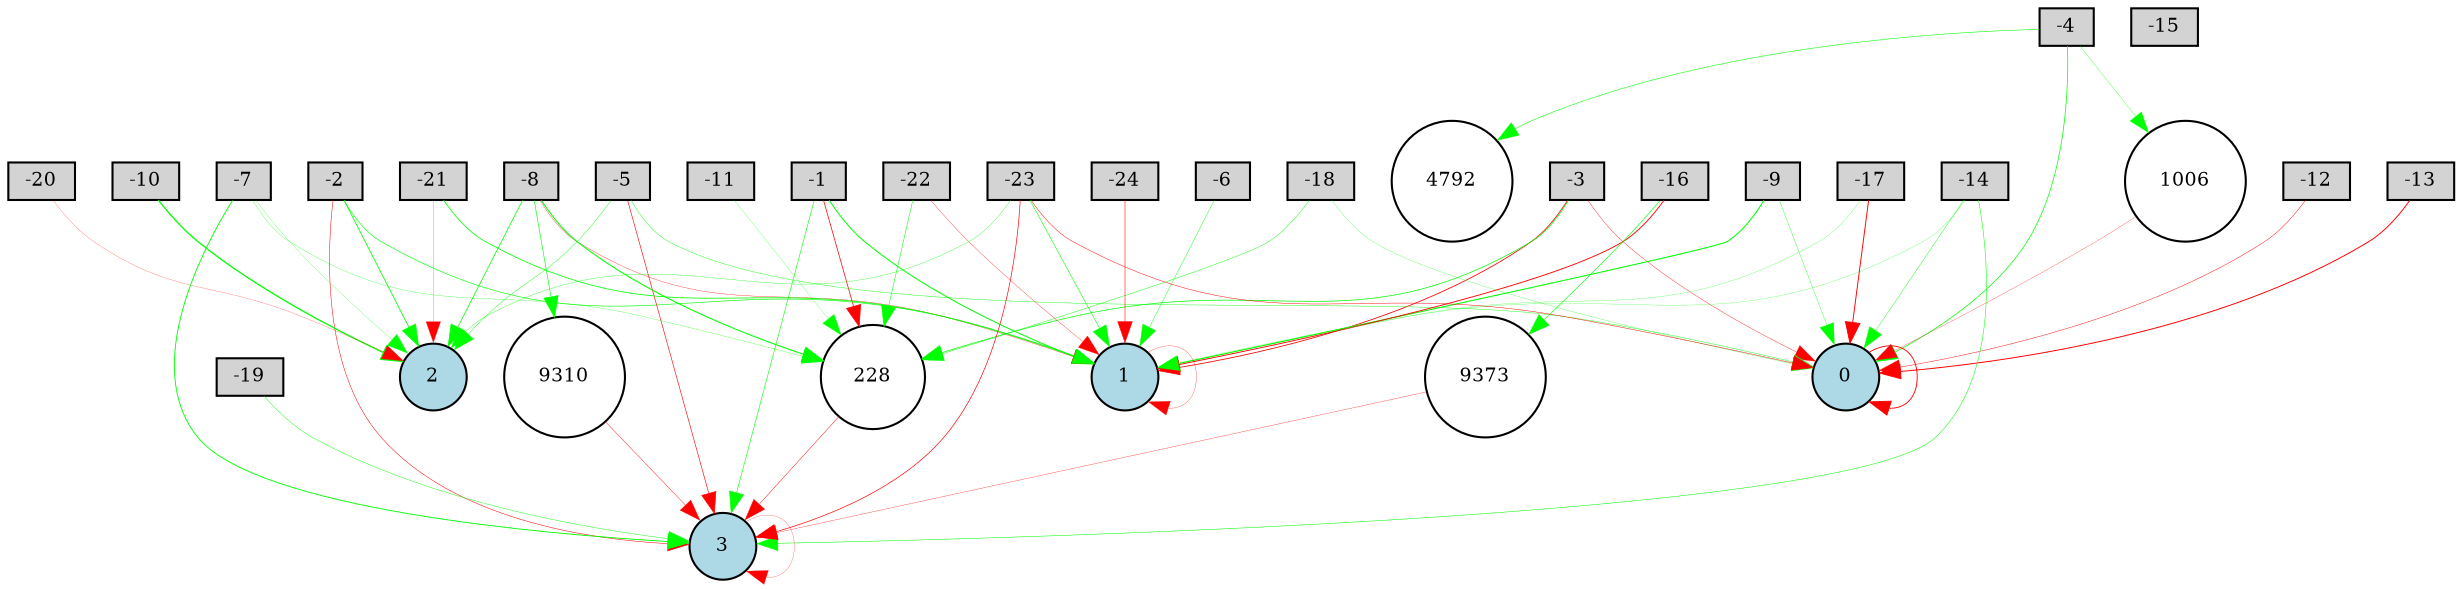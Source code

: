 digraph {
	node [fontsize=9 height=0.2 shape=circle width=0.2]
	-1 [fillcolor=lightgray shape=box style=filled]
	-2 [fillcolor=lightgray shape=box style=filled]
	-3 [fillcolor=lightgray shape=box style=filled]
	-4 [fillcolor=lightgray shape=box style=filled]
	-5 [fillcolor=lightgray shape=box style=filled]
	-6 [fillcolor=lightgray shape=box style=filled]
	-7 [fillcolor=lightgray shape=box style=filled]
	-8 [fillcolor=lightgray shape=box style=filled]
	-9 [fillcolor=lightgray shape=box style=filled]
	-10 [fillcolor=lightgray shape=box style=filled]
	-11 [fillcolor=lightgray shape=box style=filled]
	-12 [fillcolor=lightgray shape=box style=filled]
	-13 [fillcolor=lightgray shape=box style=filled]
	-14 [fillcolor=lightgray shape=box style=filled]
	-15 [fillcolor=lightgray shape=box style=filled]
	-16 [fillcolor=lightgray shape=box style=filled]
	-17 [fillcolor=lightgray shape=box style=filled]
	-18 [fillcolor=lightgray shape=box style=filled]
	-19 [fillcolor=lightgray shape=box style=filled]
	-20 [fillcolor=lightgray shape=box style=filled]
	-21 [fillcolor=lightgray shape=box style=filled]
	-22 [fillcolor=lightgray shape=box style=filled]
	-23 [fillcolor=lightgray shape=box style=filled]
	-24 [fillcolor=lightgray shape=box style=filled]
	0 [fillcolor=lightblue style=filled]
	1 [fillcolor=lightblue style=filled]
	2 [fillcolor=lightblue style=filled]
	3 [fillcolor=lightblue style=filled]
	228 [fillcolor=white style=filled]
	1006 [fillcolor=white style=filled]
	4792 [fillcolor=white style=filled]
	9373 [fillcolor=white style=filled]
	9310 [fillcolor=white style=filled]
	-20 -> 2 [color=red penwidth=0.10304909290492882 style=solid]
	-23 -> 0 [color=red penwidth=0.22309356606591063 style=solid]
	-10 -> 2 [color=green penwidth=0.6249884054663664 style=solid]
	-19 -> 3 [color=green penwidth=0.2084680287964225 style=solid]
	-24 -> 1 [color=red penwidth=0.2622876859861853 style=solid]
	-12 -> 0 [color=red penwidth=0.2159662094750532 style=solid]
	-21 -> 1 [color=green penwidth=0.3735500879367798 style=solid]
	-8 -> 1 [color=red penwidth=0.16096483517630455 style=solid]
	-8 -> 9310 [color=green penwidth=0.30000000000000004 style=solid]
	-1 -> 1 [color=green penwidth=0.4804726011615401 style=solid]
	3 -> 3 [color=red penwidth=0.11329629014526169 style=solid]
	-17 -> 0 [color=red penwidth=0.45243586458137963 style=solid]
	-23 -> 3 [color=red penwidth=0.32253295428907436 style=solid]
	9310 -> 3 [color=red penwidth=0.19957126485289844 style=solid]
	-8 -> 2 [color=green penwidth=0.3614422536856987 style=solid]
	-22 -> 1 [color=red penwidth=0.152700510963104 style=solid]
	9373 -> 3 [color=red penwidth=0.1498214551373592 style=solid]
	-7 -> 3 [color=green penwidth=0.4279896753391317 style=solid]
	1 -> 1 [color=red penwidth=0.13316568834062295 style=solid]
	1006 -> 0 [color=red penwidth=0.12700564536533154 style=solid]
	-5 -> 0 [color=green penwidth=0.20017004715064857 style=solid]
	0 -> 0 [color=red penwidth=0.4323292682881057 style=solid]
	-14 -> 3 [color=green penwidth=0.25141333930851717 style=solid]
	-22 -> 228 [color=green penwidth=0.24801016591400502 style=solid]
	-23 -> 2 [color=green penwidth=0.15939670893852081 style=solid]
	-18 -> 228 [color=green penwidth=0.21402606138066804 style=solid]
	-2 -> 2 [color=green penwidth=0.3910157854233327 style=solid]
	-2 -> 1 [color=green penwidth=0.3016722740730744 style=solid]
	-8 -> 228 [color=green penwidth=0.4993758084891361 style=solid]
	-16 -> 1 [color=red penwidth=0.4318523847663326 style=solid]
	-3 -> 1 [color=red penwidth=0.3889377374148054 style=solid]
	-11 -> 228 [color=green penwidth=0.114684731495268 style=solid]
	-9 -> 0 [color=green penwidth=0.1713076397810931 style=solid]
	228 -> 3 [color=red penwidth=0.2165709097307586 style=solid]
	-4 -> 0 [color=green penwidth=0.34567747265127846 style=solid]
	-7 -> 2 [color=green penwidth=0.1119306390091128 style=solid]
	-1 -> 228 [color=red penwidth=0.3522377325957662 style=solid]
	-3 -> 228 [color=green penwidth=0.34702728906091973 style=solid]
	-5 -> 3 [color=red penwidth=0.300044361028846 style=solid]
	-4 -> 4792 [color=green penwidth=0.2680676991409021 style=solid]
	-9 -> 1 [color=green penwidth=0.4972461215641696 style=solid]
	-14 -> 0 [color=green penwidth=0.20433661368619582 style=solid]
	-6 -> 1 [color=green penwidth=0.20307683534085835 style=solid]
	-23 -> 1 [color=green penwidth=0.27799539887076746 style=solid]
	-7 -> 228 [color=green penwidth=0.13301416237004945 style=solid]
	-1 -> 3 [color=green penwidth=0.2824671332020907 style=solid]
	-21 -> 2 [color=red penwidth=0.10950242427323309 style=solid]
	-3 -> 0 [color=red penwidth=0.18226788239277641 style=solid]
	-17 -> 1 [color=green penwidth=0.11823452001627727 style=solid]
	-2 -> 3 [color=red penwidth=0.24319970955606274 style=solid]
	-16 -> 9373 [color=green penwidth=0.30000000000000004 style=solid]
	-18 -> 0 [color=green penwidth=0.12461788079075492 style=solid]
	-13 -> 0 [color=red penwidth=0.4647991541061993 style=solid]
	-5 -> 2 [color=green penwidth=0.19807631680250884 style=solid]
	-14 -> 1 [color=green penwidth=0.11352097949120102 style=solid]
	-4 -> 1006 [color=green penwidth=0.1521093519007319 style=solid]
}
